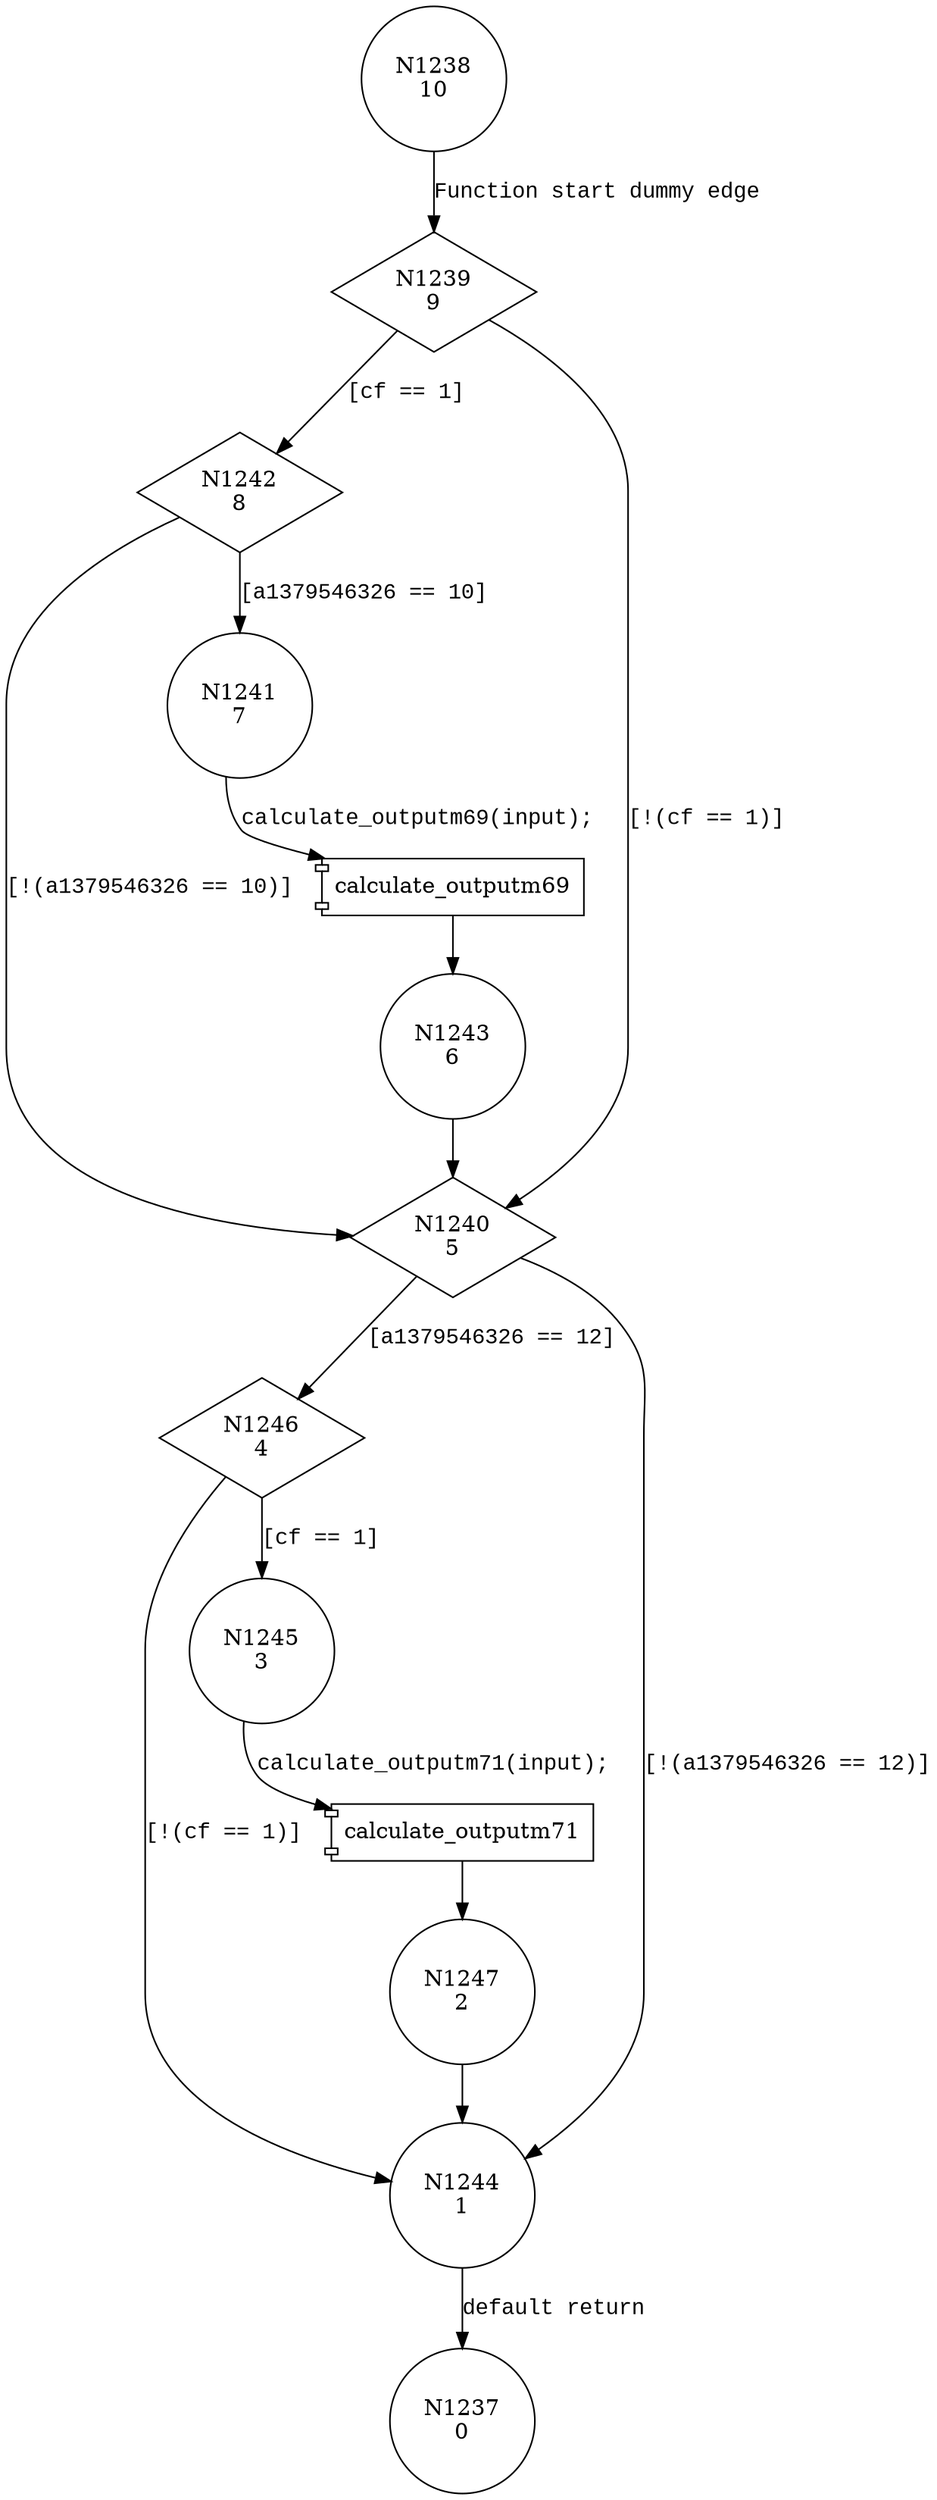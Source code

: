 digraph calculate_outputm8 {
1238 [shape="circle" label="N1238\n10"]
1239 [shape="diamond" label="N1239\n9"]
1242 [shape="diamond" label="N1242\n8"]
1240 [shape="diamond" label="N1240\n5"]
1246 [shape="diamond" label="N1246\n4"]
1244 [shape="circle" label="N1244\n1"]
1237 [shape="circle" label="N1237\n0"]
1245 [shape="circle" label="N1245\n3"]
1247 [shape="circle" label="N1247\n2"]
1241 [shape="circle" label="N1241\n7"]
1243 [shape="circle" label="N1243\n6"]
1238 -> 1239 [label="Function start dummy edge" fontname="Courier New"]
1239 -> 1242 [label="[cf == 1]" fontname="Courier New"]
1239 -> 1240 [label="[!(cf == 1)]" fontname="Courier New"]
1240 -> 1246 [label="[a1379546326 == 12]" fontname="Courier New"]
1240 -> 1244 [label="[!(a1379546326 == 12)]" fontname="Courier New"]
1244 -> 1237 [label="default return" fontname="Courier New"]
1246 -> 1245 [label="[cf == 1]" fontname="Courier New"]
1246 -> 1244 [label="[!(cf == 1)]" fontname="Courier New"]
100206 [shape="component" label="calculate_outputm71"]
1245 -> 100206 [label="calculate_outputm71(input);" fontname="Courier New"]
100206 -> 1247 [label="" fontname="Courier New"]
1242 -> 1241 [label="[a1379546326 == 10]" fontname="Courier New"]
1242 -> 1240 [label="[!(a1379546326 == 10)]" fontname="Courier New"]
100207 [shape="component" label="calculate_outputm69"]
1241 -> 100207 [label="calculate_outputm69(input);" fontname="Courier New"]
100207 -> 1243 [label="" fontname="Courier New"]
1247 -> 1244 [label="" fontname="Courier New"]
1243 -> 1240 [label="" fontname="Courier New"]
}